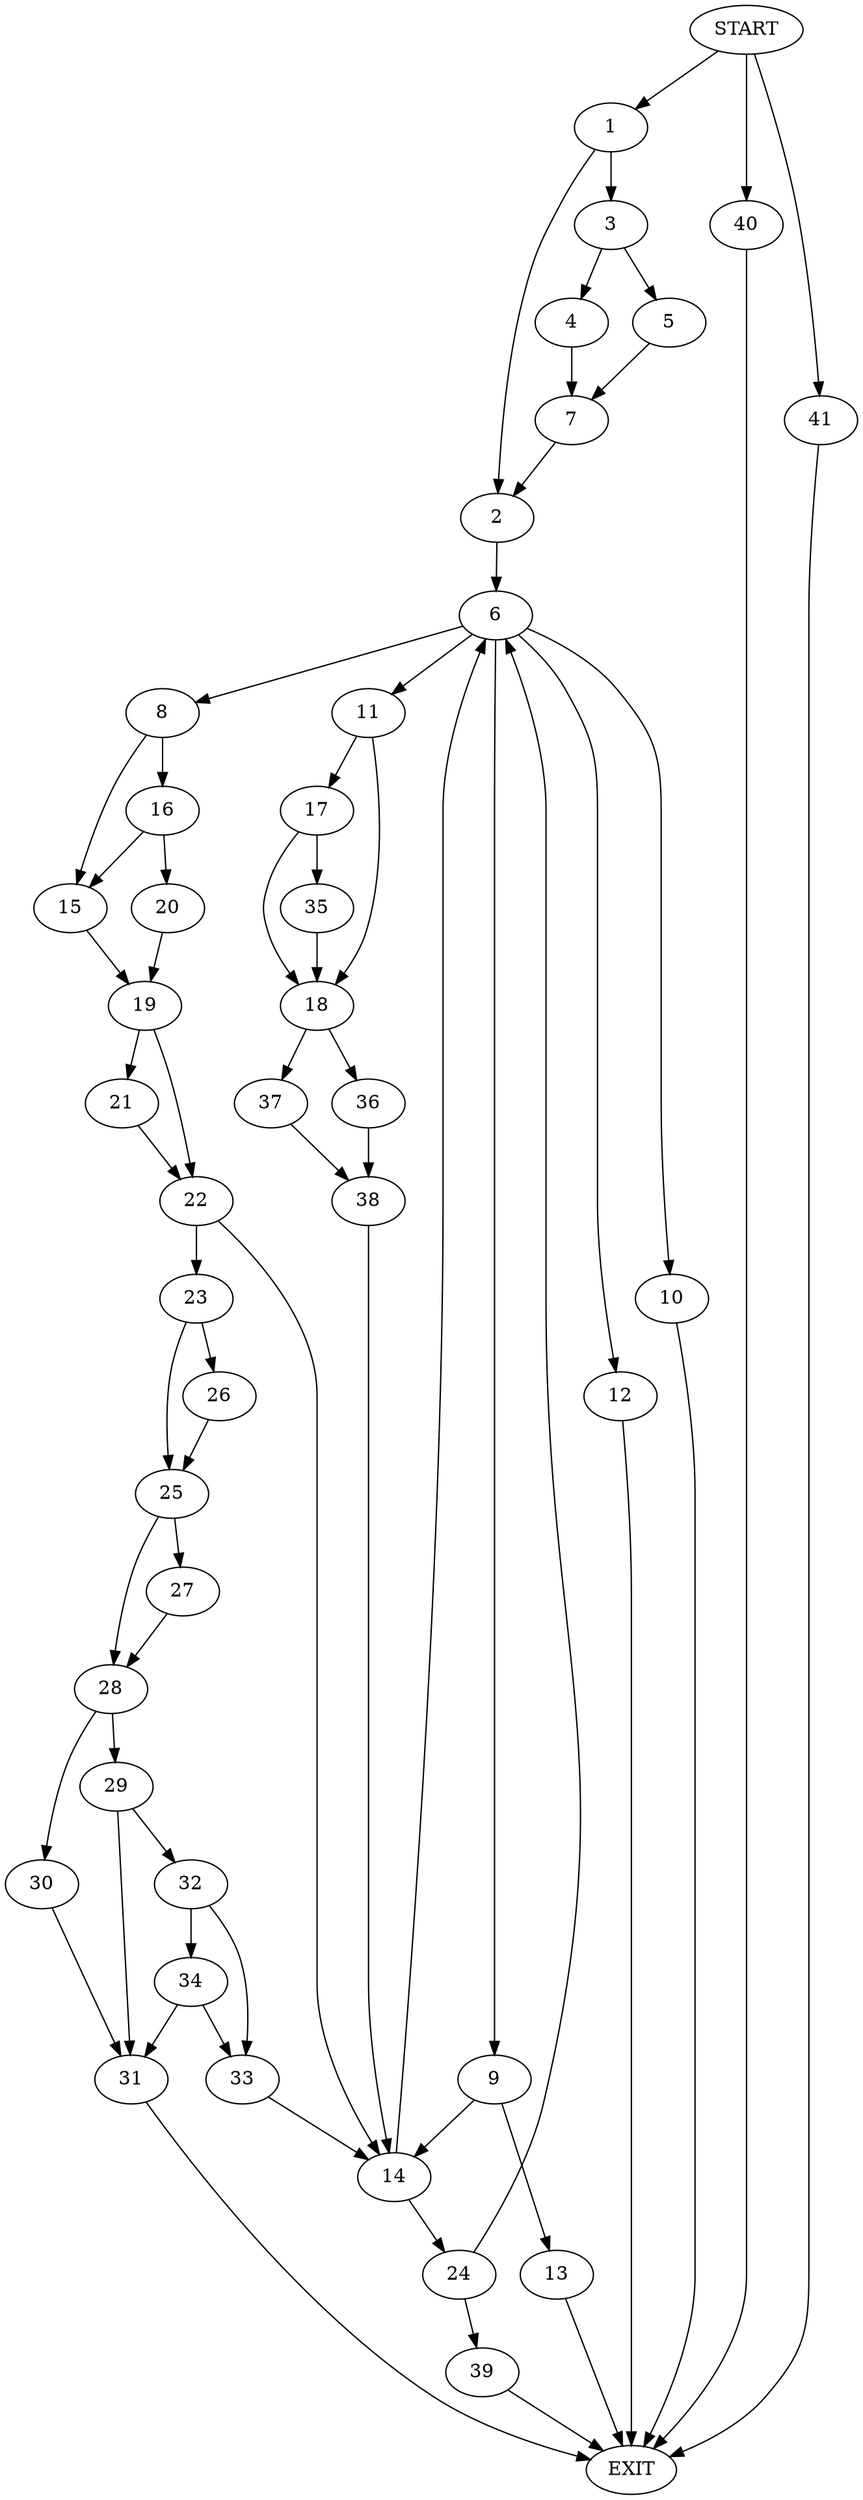 digraph {
0 [label="START"]
42 [label="EXIT"]
0 -> 1
1 -> 2
1 -> 3
3 -> 4
3 -> 5
2 -> 6
5 -> 7
4 -> 7
7 -> 2
6 -> 8
6 -> 9
6 -> 10
6 -> 11
6 -> 12
9 -> 13
9 -> 14
8 -> 15
8 -> 16
11 -> 17
11 -> 18
10 -> 42
12 -> 42
15 -> 19
16 -> 15
16 -> 20
20 -> 19
19 -> 21
19 -> 22
21 -> 22
22 -> 14
22 -> 23
14 -> 6
14 -> 24
23 -> 25
23 -> 26
25 -> 27
25 -> 28
26 -> 25
27 -> 28
28 -> 29
28 -> 30
30 -> 31
29 -> 32
29 -> 31
31 -> 42
32 -> 33
32 -> 34
34 -> 31
34 -> 33
33 -> 14
17 -> 35
17 -> 18
18 -> 36
18 -> 37
35 -> 18
36 -> 38
37 -> 38
38 -> 14
13 -> 42
24 -> 6
24 -> 39
39 -> 42
0 -> 40
40 -> 42
0 -> 41
41 -> 42
}
